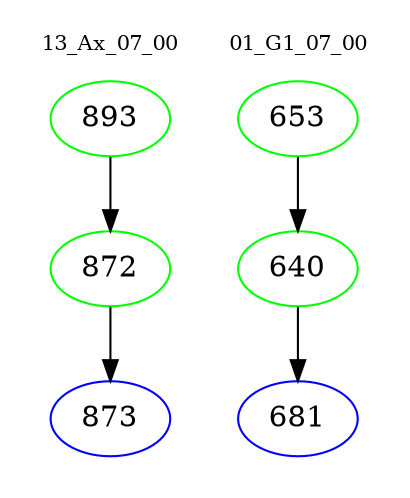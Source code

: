 digraph{
subgraph cluster_0 {
color = white
label = "13_Ax_07_00";
fontsize=10;
T0_893 [label="893", color="green"]
T0_893 -> T0_872 [color="black"]
T0_872 [label="872", color="green"]
T0_872 -> T0_873 [color="black"]
T0_873 [label="873", color="blue"]
}
subgraph cluster_1 {
color = white
label = "01_G1_07_00";
fontsize=10;
T1_653 [label="653", color="green"]
T1_653 -> T1_640 [color="black"]
T1_640 [label="640", color="green"]
T1_640 -> T1_681 [color="black"]
T1_681 [label="681", color="blue"]
}
}
